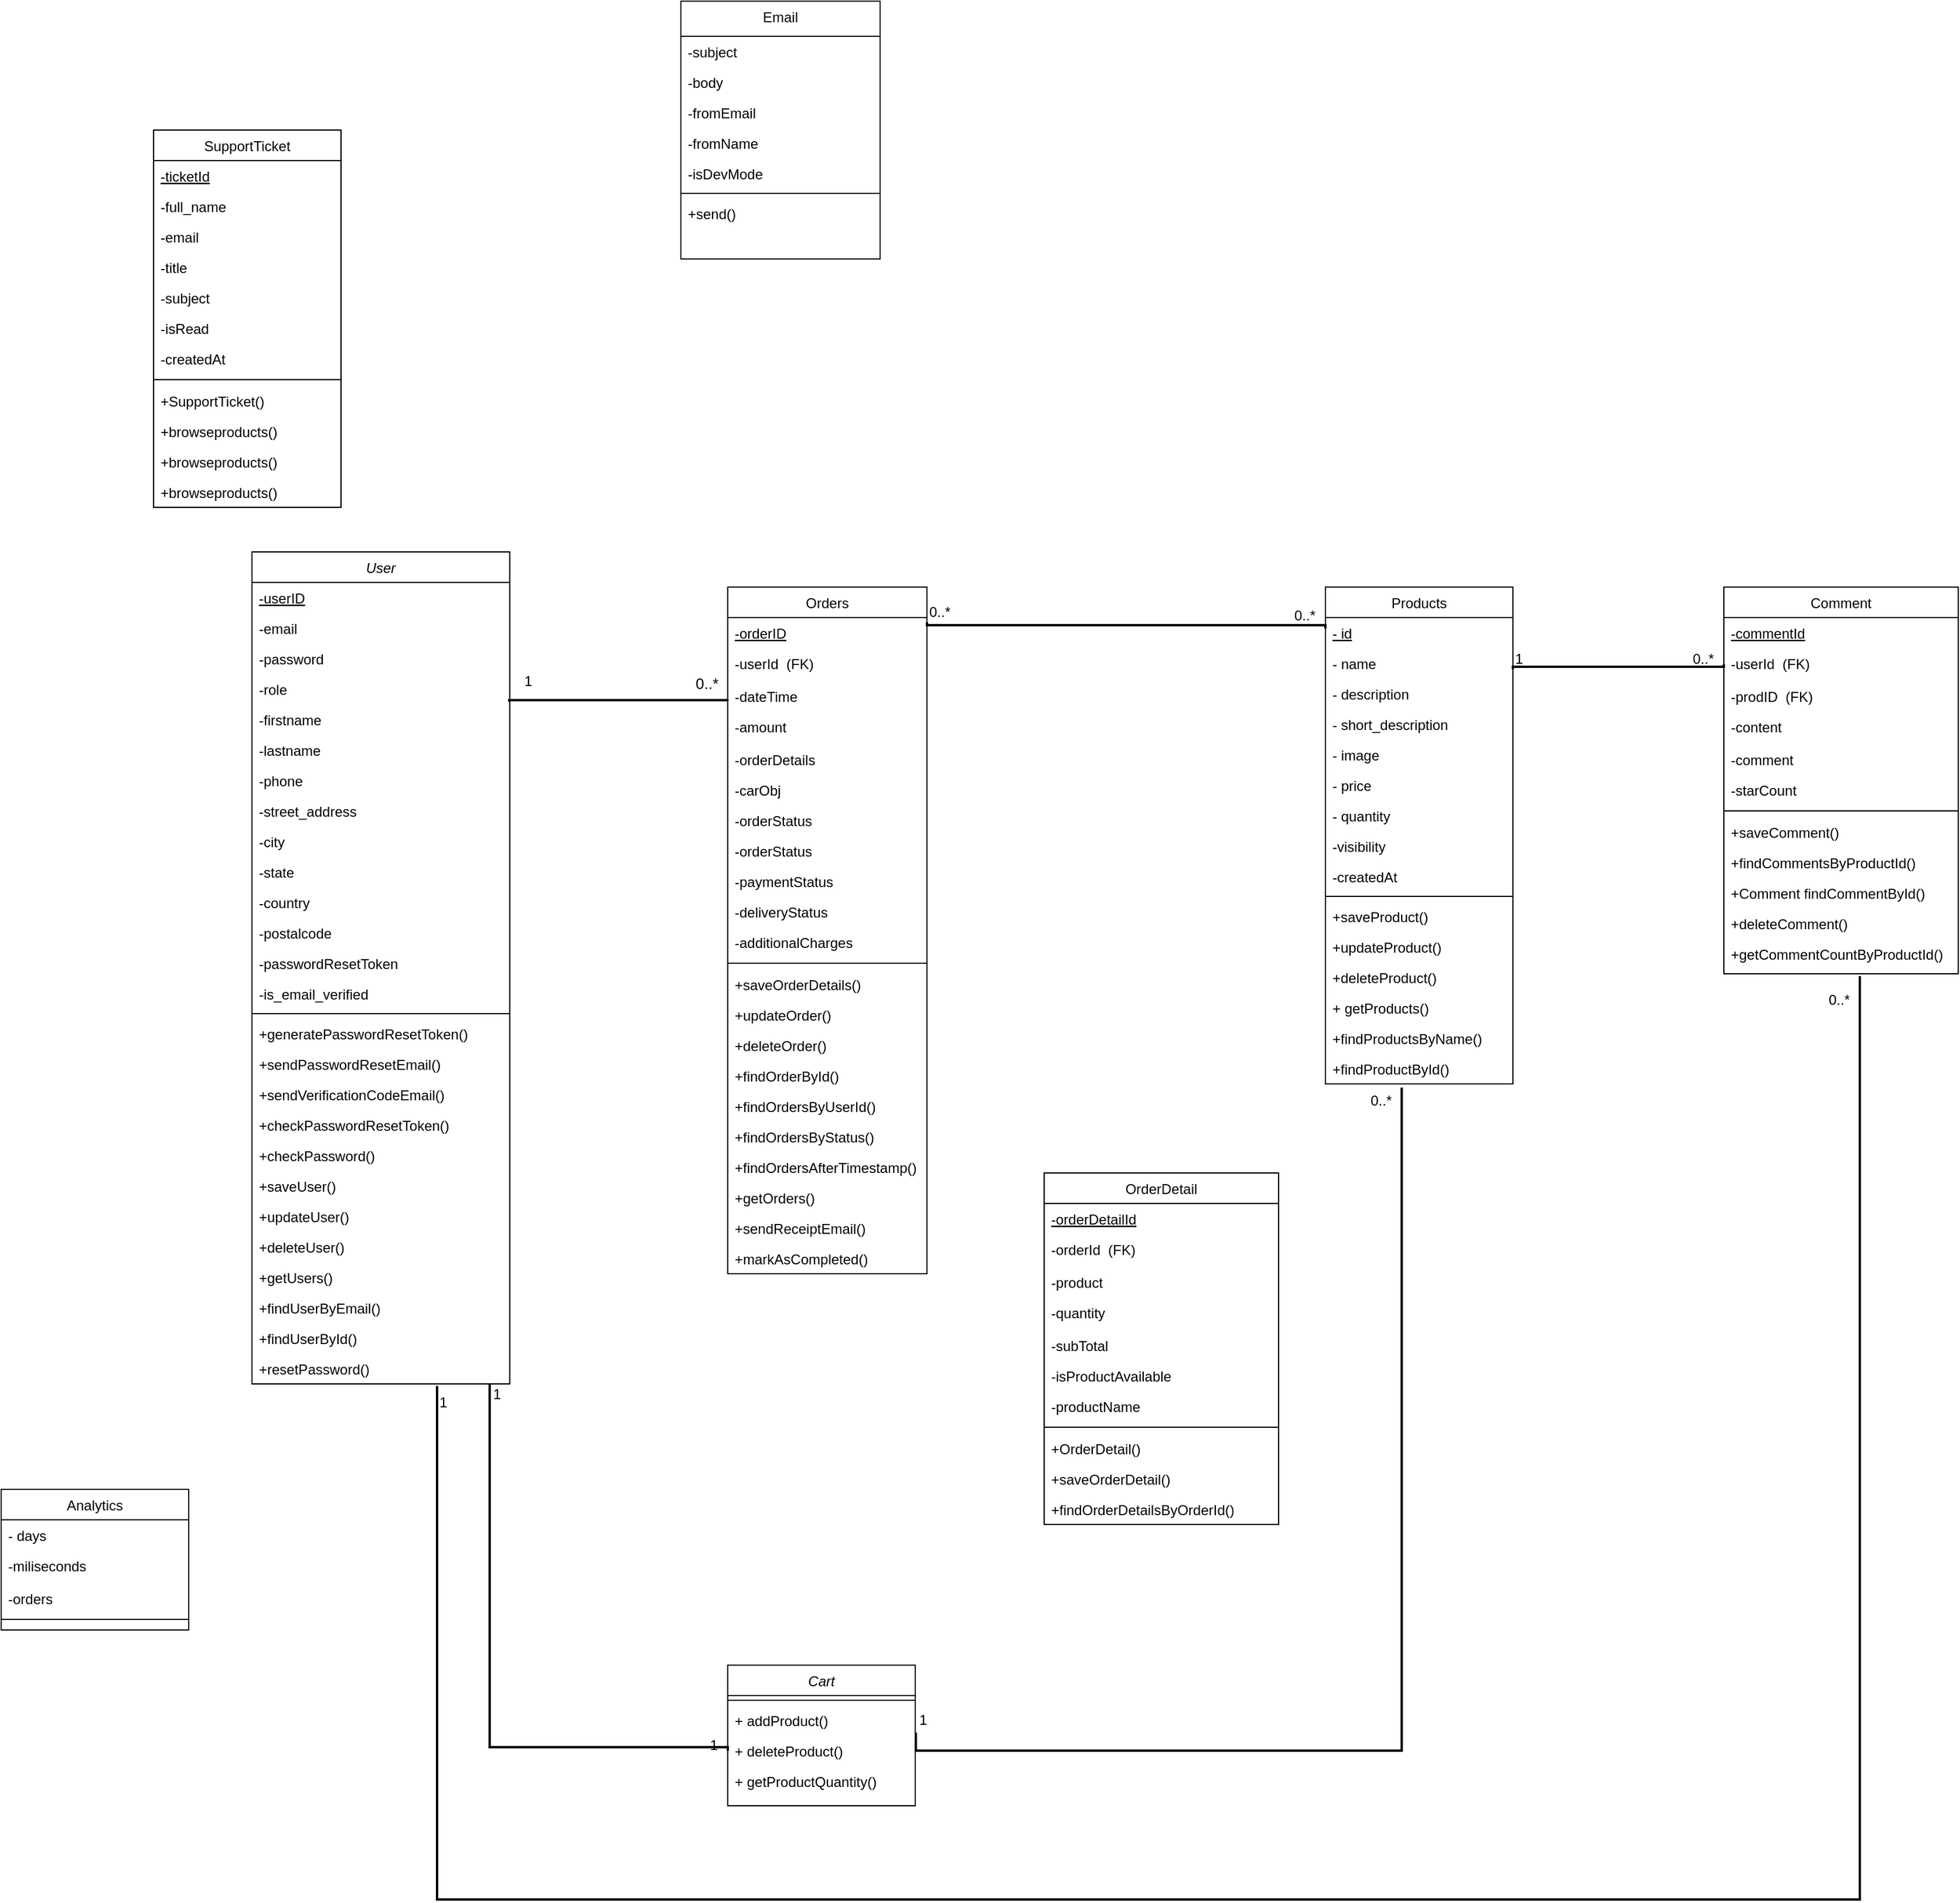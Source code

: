 <mxfile version="22.1.2" type="device">
  <diagram id="C5RBs43oDa-KdzZeNtuy" name="Page-1">
    <mxGraphModel dx="963" dy="1738" grid="1" gridSize="10" guides="1" tooltips="1" connect="1" arrows="1" fold="1" page="1" pageScale="1" pageWidth="827" pageHeight="1169" math="0" shadow="0">
      <root>
        <mxCell id="WIyWlLk6GJQsqaUBKTNV-0" />
        <mxCell id="WIyWlLk6GJQsqaUBKTNV-1" parent="WIyWlLk6GJQsqaUBKTNV-0" />
        <mxCell id="zkfFHV4jXpPFQw0GAbJ--13" value="Email" style="swimlane;fontStyle=0;align=center;verticalAlign=top;childLayout=stackLayout;horizontal=1;startSize=30;horizontalStack=0;resizeParent=1;resizeLast=0;collapsible=1;marginBottom=0;rounded=0;shadow=0;strokeWidth=1;" parent="WIyWlLk6GJQsqaUBKTNV-1" vertex="1">
          <mxGeometry x="670" y="-430" width="170" height="220" as="geometry">
            <mxRectangle x="330" y="360" width="170" height="26" as="alternateBounds" />
          </mxGeometry>
        </mxCell>
        <mxCell id="aXXC_dDuj-1sAmfPROWl-3" value="-subject" style="text;align=left;verticalAlign=top;spacingLeft=4;spacingRight=4;overflow=hidden;rotatable=0;points=[[0,0.5],[1,0.5]];portConstraint=eastwest;" parent="zkfFHV4jXpPFQw0GAbJ--13" vertex="1">
          <mxGeometry y="30" width="170" height="26" as="geometry" />
        </mxCell>
        <mxCell id="aXXC_dDuj-1sAmfPROWl-5" value="-body" style="text;align=left;verticalAlign=top;spacingLeft=4;spacingRight=4;overflow=hidden;rotatable=0;points=[[0,0.5],[1,0.5]];portConstraint=eastwest;" parent="zkfFHV4jXpPFQw0GAbJ--13" vertex="1">
          <mxGeometry y="56" width="170" height="26" as="geometry" />
        </mxCell>
        <mxCell id="aXXC_dDuj-1sAmfPROWl-4" value="-fromEmail" style="text;align=left;verticalAlign=top;spacingLeft=4;spacingRight=4;overflow=hidden;rotatable=0;points=[[0,0.5],[1,0.5]];portConstraint=eastwest;" parent="zkfFHV4jXpPFQw0GAbJ--13" vertex="1">
          <mxGeometry y="82" width="170" height="26" as="geometry" />
        </mxCell>
        <mxCell id="aXXC_dDuj-1sAmfPROWl-7" value="-fromName" style="text;align=left;verticalAlign=top;spacingLeft=4;spacingRight=4;overflow=hidden;rotatable=0;points=[[0,0.5],[1,0.5]];portConstraint=eastwest;" parent="zkfFHV4jXpPFQw0GAbJ--13" vertex="1">
          <mxGeometry y="108" width="170" height="26" as="geometry" />
        </mxCell>
        <mxCell id="aXXC_dDuj-1sAmfPROWl-8" value="-isDevMode" style="text;align=left;verticalAlign=top;spacingLeft=4;spacingRight=4;overflow=hidden;rotatable=0;points=[[0,0.5],[1,0.5]];portConstraint=eastwest;" parent="zkfFHV4jXpPFQw0GAbJ--13" vertex="1">
          <mxGeometry y="134" width="170" height="26" as="geometry" />
        </mxCell>
        <mxCell id="lu3SVSV1UFHKxDDic-iY-1" value="" style="line;html=1;strokeWidth=1;align=left;verticalAlign=middle;spacingTop=-1;spacingLeft=3;spacingRight=3;rotatable=0;labelPosition=right;points=[];portConstraint=eastwest;" parent="zkfFHV4jXpPFQw0GAbJ--13" vertex="1">
          <mxGeometry y="160" width="170" height="8" as="geometry" />
        </mxCell>
        <mxCell id="9Lxkl-VWcfyd7k-hYLLQ-16" value="+send()" style="text;align=left;verticalAlign=top;spacingLeft=4;spacingRight=4;overflow=hidden;rotatable=0;points=[[0,0.5],[1,0.5]];portConstraint=eastwest;" parent="zkfFHV4jXpPFQw0GAbJ--13" vertex="1">
          <mxGeometry y="168" width="170" height="26" as="geometry" />
        </mxCell>
        <mxCell id="zkfFHV4jXpPFQw0GAbJ--17" value="Products" style="swimlane;fontStyle=0;align=center;verticalAlign=top;childLayout=stackLayout;horizontal=1;startSize=26;horizontalStack=0;resizeParent=1;resizeLast=0;collapsible=1;marginBottom=0;rounded=0;shadow=0;strokeWidth=1;" parent="WIyWlLk6GJQsqaUBKTNV-1" vertex="1">
          <mxGeometry x="1220" y="70" width="160" height="424" as="geometry">
            <mxRectangle x="550" y="140" width="160" height="26" as="alternateBounds" />
          </mxGeometry>
        </mxCell>
        <mxCell id="zkfFHV4jXpPFQw0GAbJ--18" value="- id" style="text;align=left;verticalAlign=top;spacingLeft=4;spacingRight=4;overflow=hidden;rotatable=0;points=[[0,0.5],[1,0.5]];portConstraint=eastwest;fontStyle=4" parent="zkfFHV4jXpPFQw0GAbJ--17" vertex="1">
          <mxGeometry y="26" width="160" height="26" as="geometry" />
        </mxCell>
        <mxCell id="zkfFHV4jXpPFQw0GAbJ--19" value="- name" style="text;align=left;verticalAlign=top;spacingLeft=4;spacingRight=4;overflow=hidden;rotatable=0;points=[[0,0.5],[1,0.5]];portConstraint=eastwest;rounded=0;shadow=0;html=0;" parent="zkfFHV4jXpPFQw0GAbJ--17" vertex="1">
          <mxGeometry y="52" width="160" height="26" as="geometry" />
        </mxCell>
        <mxCell id="zkfFHV4jXpPFQw0GAbJ--20" value="- description" style="text;align=left;verticalAlign=top;spacingLeft=4;spacingRight=4;overflow=hidden;rotatable=0;points=[[0,0.5],[1,0.5]];portConstraint=eastwest;rounded=0;shadow=0;html=0;" parent="zkfFHV4jXpPFQw0GAbJ--17" vertex="1">
          <mxGeometry y="78" width="160" height="26" as="geometry" />
        </mxCell>
        <mxCell id="zkfFHV4jXpPFQw0GAbJ--21" value="- short_description" style="text;align=left;verticalAlign=top;spacingLeft=4;spacingRight=4;overflow=hidden;rotatable=0;points=[[0,0.5],[1,0.5]];portConstraint=eastwest;rounded=0;shadow=0;html=0;" parent="zkfFHV4jXpPFQw0GAbJ--17" vertex="1">
          <mxGeometry y="104" width="160" height="26" as="geometry" />
        </mxCell>
        <mxCell id="cMd4Fkfd_KKdUHYaGz65-1" value="- image" style="text;align=left;verticalAlign=top;spacingLeft=4;spacingRight=4;overflow=hidden;rotatable=0;points=[[0,0.5],[1,0.5]];portConstraint=eastwest;rounded=0;shadow=0;html=0;" parent="zkfFHV4jXpPFQw0GAbJ--17" vertex="1">
          <mxGeometry y="130" width="160" height="26" as="geometry" />
        </mxCell>
        <mxCell id="cMd4Fkfd_KKdUHYaGz65-0" value="- price" style="text;align=left;verticalAlign=top;spacingLeft=4;spacingRight=4;overflow=hidden;rotatable=0;points=[[0,0.5],[1,0.5]];portConstraint=eastwest;rounded=0;shadow=0;html=0;" parent="zkfFHV4jXpPFQw0GAbJ--17" vertex="1">
          <mxGeometry y="156" width="160" height="26" as="geometry" />
        </mxCell>
        <mxCell id="cMd4Fkfd_KKdUHYaGz65-2" value="- quantity" style="text;align=left;verticalAlign=top;spacingLeft=4;spacingRight=4;overflow=hidden;rotatable=0;points=[[0,0.5],[1,0.5]];portConstraint=eastwest;rounded=0;shadow=0;html=0;" parent="zkfFHV4jXpPFQw0GAbJ--17" vertex="1">
          <mxGeometry y="182" width="160" height="26" as="geometry" />
        </mxCell>
        <mxCell id="zkfFHV4jXpPFQw0GAbJ--22" value="-visibility" style="text;align=left;verticalAlign=top;spacingLeft=4;spacingRight=4;overflow=hidden;rotatable=0;points=[[0,0.5],[1,0.5]];portConstraint=eastwest;rounded=0;shadow=0;html=0;" parent="zkfFHV4jXpPFQw0GAbJ--17" vertex="1">
          <mxGeometry y="208" width="160" height="26" as="geometry" />
        </mxCell>
        <mxCell id="cMd4Fkfd_KKdUHYaGz65-3" value="-createdAt" style="text;align=left;verticalAlign=top;spacingLeft=4;spacingRight=4;overflow=hidden;rotatable=0;points=[[0,0.5],[1,0.5]];portConstraint=eastwest;rounded=0;shadow=0;html=0;" parent="zkfFHV4jXpPFQw0GAbJ--17" vertex="1">
          <mxGeometry y="234" width="160" height="26" as="geometry" />
        </mxCell>
        <mxCell id="zkfFHV4jXpPFQw0GAbJ--23" value="" style="line;html=1;strokeWidth=1;align=left;verticalAlign=middle;spacingTop=-1;spacingLeft=3;spacingRight=3;rotatable=0;labelPosition=right;points=[];portConstraint=eastwest;" parent="zkfFHV4jXpPFQw0GAbJ--17" vertex="1">
          <mxGeometry y="260" width="160" height="8" as="geometry" />
        </mxCell>
        <mxCell id="zkfFHV4jXpPFQw0GAbJ--24" value="+saveProduct()" style="text;align=left;verticalAlign=top;spacingLeft=4;spacingRight=4;overflow=hidden;rotatable=0;points=[[0,0.5],[1,0.5]];portConstraint=eastwest;" parent="zkfFHV4jXpPFQw0GAbJ--17" vertex="1">
          <mxGeometry y="268" width="160" height="26" as="geometry" />
        </mxCell>
        <mxCell id="C4CzCBZsLkF1BzoVmLUq-37" value="+updateProduct()" style="text;align=left;verticalAlign=top;spacingLeft=4;spacingRight=4;overflow=hidden;rotatable=0;points=[[0,0.5],[1,0.5]];portConstraint=eastwest;" parent="zkfFHV4jXpPFQw0GAbJ--17" vertex="1">
          <mxGeometry y="294" width="160" height="26" as="geometry" />
        </mxCell>
        <mxCell id="zkfFHV4jXpPFQw0GAbJ--25" value="+deleteProduct()" style="text;align=left;verticalAlign=top;spacingLeft=4;spacingRight=4;overflow=hidden;rotatable=0;points=[[0,0.5],[1,0.5]];portConstraint=eastwest;" parent="zkfFHV4jXpPFQw0GAbJ--17" vertex="1">
          <mxGeometry y="320" width="160" height="26" as="geometry" />
        </mxCell>
        <mxCell id="U3LeWLA0iRUQ3Kjke8wE-8" value="+ getProducts()" style="text;align=left;verticalAlign=top;spacingLeft=4;spacingRight=4;overflow=hidden;rotatable=0;points=[[0,0.5],[1,0.5]];portConstraint=eastwest;" parent="zkfFHV4jXpPFQw0GAbJ--17" vertex="1">
          <mxGeometry y="346" width="160" height="26" as="geometry" />
        </mxCell>
        <mxCell id="_I9mO4qrlt513bpgwBAT-0" value="+findProductsByName()" style="text;align=left;verticalAlign=top;spacingLeft=4;spacingRight=4;overflow=hidden;rotatable=0;points=[[0,0.5],[1,0.5]];portConstraint=eastwest;" parent="zkfFHV4jXpPFQw0GAbJ--17" vertex="1">
          <mxGeometry y="372" width="160" height="26" as="geometry" />
        </mxCell>
        <mxCell id="_I9mO4qrlt513bpgwBAT-1" value="+findProductById()" style="text;align=left;verticalAlign=top;spacingLeft=4;spacingRight=4;overflow=hidden;rotatable=0;points=[[0,0.5],[1,0.5]];portConstraint=eastwest;" parent="zkfFHV4jXpPFQw0GAbJ--17" vertex="1">
          <mxGeometry y="398" width="160" height="26" as="geometry" />
        </mxCell>
        <mxCell id="zkfFHV4jXpPFQw0GAbJ--6" value="Orders" style="swimlane;fontStyle=0;align=center;verticalAlign=top;childLayout=stackLayout;horizontal=1;startSize=26;horizontalStack=0;resizeParent=1;resizeLast=0;collapsible=1;marginBottom=0;rounded=0;shadow=0;strokeWidth=1;" parent="WIyWlLk6GJQsqaUBKTNV-1" vertex="1">
          <mxGeometry x="710" y="70" width="170" height="586" as="geometry">
            <mxRectangle x="130" y="380" width="160" height="26" as="alternateBounds" />
          </mxGeometry>
        </mxCell>
        <mxCell id="zkfFHV4jXpPFQw0GAbJ--7" value="-orderID" style="text;align=left;verticalAlign=top;spacingLeft=4;spacingRight=4;overflow=hidden;rotatable=0;points=[[0,0.5],[1,0.5]];portConstraint=eastwest;fontStyle=4" parent="zkfFHV4jXpPFQw0GAbJ--6" vertex="1">
          <mxGeometry y="26" width="170" height="26" as="geometry" />
        </mxCell>
        <mxCell id="C4CzCBZsLkF1BzoVmLUq-9" value="-userId  (FK)" style="text;align=left;verticalAlign=top;spacingLeft=4;spacingRight=4;overflow=hidden;rotatable=0;points=[[0,0.5],[1,0.5]];portConstraint=eastwest;rounded=0;shadow=0;html=0;" parent="zkfFHV4jXpPFQw0GAbJ--6" vertex="1">
          <mxGeometry y="52" width="170" height="28" as="geometry" />
        </mxCell>
        <mxCell id="C4CzCBZsLkF1BzoVmLUq-13" value="-dateTime " style="text;align=left;verticalAlign=top;spacingLeft=4;spacingRight=4;overflow=hidden;rotatable=0;points=[[0,0.5],[1,0.5]];portConstraint=eastwest;" parent="zkfFHV4jXpPFQw0GAbJ--6" vertex="1">
          <mxGeometry y="80" width="170" height="26" as="geometry" />
        </mxCell>
        <mxCell id="zkfFHV4jXpPFQw0GAbJ--8" value="-amount" style="text;align=left;verticalAlign=top;spacingLeft=4;spacingRight=4;overflow=hidden;rotatable=0;points=[[0,0.5],[1,0.5]];portConstraint=eastwest;rounded=0;shadow=0;html=0;" parent="zkfFHV4jXpPFQw0GAbJ--6" vertex="1">
          <mxGeometry y="106" width="170" height="28" as="geometry" />
        </mxCell>
        <mxCell id="C4CzCBZsLkF1BzoVmLUq-2" value="-orderDetails" style="text;align=left;verticalAlign=top;spacingLeft=4;spacingRight=4;overflow=hidden;rotatable=0;points=[[0,0.5],[1,0.5]];portConstraint=eastwest;rounded=0;shadow=0;html=0;" parent="zkfFHV4jXpPFQw0GAbJ--6" vertex="1">
          <mxGeometry y="134" width="170" height="26" as="geometry" />
        </mxCell>
        <mxCell id="LFpLuKlEPM0hmXVWO0e1-0" value="-carObj" style="text;align=left;verticalAlign=top;spacingLeft=4;spacingRight=4;overflow=hidden;rotatable=0;points=[[0,0.5],[1,0.5]];portConstraint=eastwest;rounded=0;shadow=0;html=0;" parent="zkfFHV4jXpPFQw0GAbJ--6" vertex="1">
          <mxGeometry y="160" width="170" height="26" as="geometry" />
        </mxCell>
        <mxCell id="LFpLuKlEPM0hmXVWO0e1-1" value="-orderStatus" style="text;align=left;verticalAlign=top;spacingLeft=4;spacingRight=4;overflow=hidden;rotatable=0;points=[[0,0.5],[1,0.5]];portConstraint=eastwest;rounded=0;shadow=0;html=0;" parent="zkfFHV4jXpPFQw0GAbJ--6" vertex="1">
          <mxGeometry y="186" width="170" height="26" as="geometry" />
        </mxCell>
        <mxCell id="LFpLuKlEPM0hmXVWO0e1-2" value="-orderStatus" style="text;align=left;verticalAlign=top;spacingLeft=4;spacingRight=4;overflow=hidden;rotatable=0;points=[[0,0.5],[1,0.5]];portConstraint=eastwest;rounded=0;shadow=0;html=0;" parent="zkfFHV4jXpPFQw0GAbJ--6" vertex="1">
          <mxGeometry y="212" width="170" height="26" as="geometry" />
        </mxCell>
        <mxCell id="LFpLuKlEPM0hmXVWO0e1-3" value="-paymentStatus" style="text;align=left;verticalAlign=top;spacingLeft=4;spacingRight=4;overflow=hidden;rotatable=0;points=[[0,0.5],[1,0.5]];portConstraint=eastwest;rounded=0;shadow=0;html=0;" parent="zkfFHV4jXpPFQw0GAbJ--6" vertex="1">
          <mxGeometry y="238" width="170" height="26" as="geometry" />
        </mxCell>
        <mxCell id="LFpLuKlEPM0hmXVWO0e1-4" value="-deliveryStatus" style="text;align=left;verticalAlign=top;spacingLeft=4;spacingRight=4;overflow=hidden;rotatable=0;points=[[0,0.5],[1,0.5]];portConstraint=eastwest;rounded=0;shadow=0;html=0;" parent="zkfFHV4jXpPFQw0GAbJ--6" vertex="1">
          <mxGeometry y="264" width="170" height="26" as="geometry" />
        </mxCell>
        <mxCell id="LFpLuKlEPM0hmXVWO0e1-5" value="-additionalCharges" style="text;align=left;verticalAlign=top;spacingLeft=4;spacingRight=4;overflow=hidden;rotatable=0;points=[[0,0.5],[1,0.5]];portConstraint=eastwest;rounded=0;shadow=0;html=0;" parent="zkfFHV4jXpPFQw0GAbJ--6" vertex="1">
          <mxGeometry y="290" width="170" height="26" as="geometry" />
        </mxCell>
        <mxCell id="zkfFHV4jXpPFQw0GAbJ--9" value="" style="line;html=1;strokeWidth=1;align=left;verticalAlign=middle;spacingTop=-1;spacingLeft=3;spacingRight=3;rotatable=0;labelPosition=right;points=[];portConstraint=eastwest;" parent="zkfFHV4jXpPFQw0GAbJ--6" vertex="1">
          <mxGeometry y="316" width="170" height="10" as="geometry" />
        </mxCell>
        <mxCell id="C4CzCBZsLkF1BzoVmLUq-14" value="+saveOrderDetails()" style="text;align=left;verticalAlign=top;spacingLeft=4;spacingRight=4;overflow=hidden;rotatable=0;points=[[0,0.5],[1,0.5]];portConstraint=eastwest;" parent="zkfFHV4jXpPFQw0GAbJ--6" vertex="1">
          <mxGeometry y="326" width="170" height="26" as="geometry" />
        </mxCell>
        <mxCell id="LFpLuKlEPM0hmXVWO0e1-6" value="+updateOrder()" style="text;align=left;verticalAlign=top;spacingLeft=4;spacingRight=4;overflow=hidden;rotatable=0;points=[[0,0.5],[1,0.5]];portConstraint=eastwest;" parent="zkfFHV4jXpPFQw0GAbJ--6" vertex="1">
          <mxGeometry y="352" width="170" height="26" as="geometry" />
        </mxCell>
        <mxCell id="C4CzCBZsLkF1BzoVmLUq-15" value="+deleteOrder()" style="text;align=left;verticalAlign=top;spacingLeft=4;spacingRight=4;overflow=hidden;rotatable=0;points=[[0,0.5],[1,0.5]];portConstraint=eastwest;" parent="zkfFHV4jXpPFQw0GAbJ--6" vertex="1">
          <mxGeometry y="378" width="170" height="26" as="geometry" />
        </mxCell>
        <mxCell id="LFpLuKlEPM0hmXVWO0e1-7" value="+findOrderById()" style="text;align=left;verticalAlign=top;spacingLeft=4;spacingRight=4;overflow=hidden;rotatable=0;points=[[0,0.5],[1,0.5]];portConstraint=eastwest;" parent="zkfFHV4jXpPFQw0GAbJ--6" vertex="1">
          <mxGeometry y="404" width="170" height="26" as="geometry" />
        </mxCell>
        <mxCell id="LFpLuKlEPM0hmXVWO0e1-8" value="+findOrdersByUserId()" style="text;align=left;verticalAlign=top;spacingLeft=4;spacingRight=4;overflow=hidden;rotatable=0;points=[[0,0.5],[1,0.5]];portConstraint=eastwest;" parent="zkfFHV4jXpPFQw0GAbJ--6" vertex="1">
          <mxGeometry y="430" width="170" height="26" as="geometry" />
        </mxCell>
        <mxCell id="LFpLuKlEPM0hmXVWO0e1-9" value="+findOrdersByStatus()" style="text;align=left;verticalAlign=top;spacingLeft=4;spacingRight=4;overflow=hidden;rotatable=0;points=[[0,0.5],[1,0.5]];portConstraint=eastwest;" parent="zkfFHV4jXpPFQw0GAbJ--6" vertex="1">
          <mxGeometry y="456" width="170" height="26" as="geometry" />
        </mxCell>
        <mxCell id="LFpLuKlEPM0hmXVWO0e1-10" value="+findOrdersAfterTimestamp()" style="text;align=left;verticalAlign=top;spacingLeft=4;spacingRight=4;overflow=hidden;rotatable=0;points=[[0,0.5],[1,0.5]];portConstraint=eastwest;" parent="zkfFHV4jXpPFQw0GAbJ--6" vertex="1">
          <mxGeometry y="482" width="170" height="26" as="geometry" />
        </mxCell>
        <mxCell id="LFpLuKlEPM0hmXVWO0e1-11" value="+getOrders()" style="text;align=left;verticalAlign=top;spacingLeft=4;spacingRight=4;overflow=hidden;rotatable=0;points=[[0,0.5],[1,0.5]];portConstraint=eastwest;" parent="zkfFHV4jXpPFQw0GAbJ--6" vertex="1">
          <mxGeometry y="508" width="170" height="26" as="geometry" />
        </mxCell>
        <mxCell id="LFpLuKlEPM0hmXVWO0e1-12" value="+sendReceiptEmail()" style="text;align=left;verticalAlign=top;spacingLeft=4;spacingRight=4;overflow=hidden;rotatable=0;points=[[0,0.5],[1,0.5]];portConstraint=eastwest;" parent="zkfFHV4jXpPFQw0GAbJ--6" vertex="1">
          <mxGeometry y="534" width="170" height="26" as="geometry" />
        </mxCell>
        <mxCell id="LFpLuKlEPM0hmXVWO0e1-13" value="+markAsCompleted()" style="text;align=left;verticalAlign=top;spacingLeft=4;spacingRight=4;overflow=hidden;rotatable=0;points=[[0,0.5],[1,0.5]];portConstraint=eastwest;" parent="zkfFHV4jXpPFQw0GAbJ--6" vertex="1">
          <mxGeometry y="560" width="170" height="26" as="geometry" />
        </mxCell>
        <mxCell id="zkfFHV4jXpPFQw0GAbJ--0" value="User" style="swimlane;fontStyle=2;align=center;verticalAlign=top;childLayout=stackLayout;horizontal=1;startSize=26;horizontalStack=0;resizeParent=1;resizeLast=0;collapsible=1;marginBottom=0;rounded=0;shadow=0;strokeWidth=1;" parent="WIyWlLk6GJQsqaUBKTNV-1" vertex="1">
          <mxGeometry x="304" y="40" width="220" height="710" as="geometry">
            <mxRectangle x="230" y="140" width="160" height="26" as="alternateBounds" />
          </mxGeometry>
        </mxCell>
        <mxCell id="zkfFHV4jXpPFQw0GAbJ--2" value="-userID" style="text;align=left;verticalAlign=top;spacingLeft=4;spacingRight=4;overflow=hidden;rotatable=0;points=[[0,0.5],[1,0.5]];portConstraint=eastwest;rounded=0;shadow=0;html=0;fontStyle=4" parent="zkfFHV4jXpPFQw0GAbJ--0" vertex="1">
          <mxGeometry y="26" width="220" height="26" as="geometry" />
        </mxCell>
        <mxCell id="zkfFHV4jXpPFQw0GAbJ--1" value="-email" style="text;align=left;verticalAlign=top;spacingLeft=4;spacingRight=4;overflow=hidden;rotatable=0;points=[[0,0.5],[1,0.5]];portConstraint=eastwest;" parent="zkfFHV4jXpPFQw0GAbJ--0" vertex="1">
          <mxGeometry y="52" width="220" height="26" as="geometry" />
        </mxCell>
        <mxCell id="zkfFHV4jXpPFQw0GAbJ--3" value="-password" style="text;align=left;verticalAlign=top;spacingLeft=4;spacingRight=4;overflow=hidden;rotatable=0;points=[[0,0.5],[1,0.5]];portConstraint=eastwest;rounded=0;shadow=0;html=0;" parent="zkfFHV4jXpPFQw0GAbJ--0" vertex="1">
          <mxGeometry y="78" width="220" height="26" as="geometry" />
        </mxCell>
        <mxCell id="9Lxkl-VWcfyd7k-hYLLQ-0" value="-role" style="text;align=left;verticalAlign=top;spacingLeft=4;spacingRight=4;overflow=hidden;rotatable=0;points=[[0,0.5],[1,0.5]];portConstraint=eastwest;rounded=0;shadow=0;html=0;" parent="zkfFHV4jXpPFQw0GAbJ--0" vertex="1">
          <mxGeometry y="104" width="220" height="26" as="geometry" />
        </mxCell>
        <mxCell id="9Lxkl-VWcfyd7k-hYLLQ-2" value="-firstname" style="text;align=left;verticalAlign=top;spacingLeft=4;spacingRight=4;overflow=hidden;rotatable=0;points=[[0,0.5],[1,0.5]];portConstraint=eastwest;rounded=0;shadow=0;html=0;" parent="zkfFHV4jXpPFQw0GAbJ--0" vertex="1">
          <mxGeometry y="130" width="220" height="26" as="geometry" />
        </mxCell>
        <mxCell id="vKBr1x7ecKSkoRlNdo0z-0" value="-lastname" style="text;align=left;verticalAlign=top;spacingLeft=4;spacingRight=4;overflow=hidden;rotatable=0;points=[[0,0.5],[1,0.5]];portConstraint=eastwest;rounded=0;shadow=0;html=0;" parent="zkfFHV4jXpPFQw0GAbJ--0" vertex="1">
          <mxGeometry y="156" width="220" height="26" as="geometry" />
        </mxCell>
        <mxCell id="EGMATW-2ExA-E6qqUI6X-0" value="-phone" style="text;align=left;verticalAlign=top;spacingLeft=4;spacingRight=4;overflow=hidden;rotatable=0;points=[[0,0.5],[1,0.5]];portConstraint=eastwest;rounded=0;shadow=0;html=0;" parent="zkfFHV4jXpPFQw0GAbJ--0" vertex="1">
          <mxGeometry y="182" width="220" height="26" as="geometry" />
        </mxCell>
        <mxCell id="EGMATW-2ExA-E6qqUI6X-1" value="-street_address" style="text;align=left;verticalAlign=top;spacingLeft=4;spacingRight=4;overflow=hidden;rotatable=0;points=[[0,0.5],[1,0.5]];portConstraint=eastwest;rounded=0;shadow=0;html=0;" parent="zkfFHV4jXpPFQw0GAbJ--0" vertex="1">
          <mxGeometry y="208" width="220" height="26" as="geometry" />
        </mxCell>
        <mxCell id="EGMATW-2ExA-E6qqUI6X-6" value="-city" style="text;align=left;verticalAlign=top;spacingLeft=4;spacingRight=4;overflow=hidden;rotatable=0;points=[[0,0.5],[1,0.5]];portConstraint=eastwest;rounded=0;shadow=0;html=0;" parent="zkfFHV4jXpPFQw0GAbJ--0" vertex="1">
          <mxGeometry y="234" width="220" height="26" as="geometry" />
        </mxCell>
        <mxCell id="EGMATW-2ExA-E6qqUI6X-3" value="-state" style="text;align=left;verticalAlign=top;spacingLeft=4;spacingRight=4;overflow=hidden;rotatable=0;points=[[0,0.5],[1,0.5]];portConstraint=eastwest;rounded=0;shadow=0;html=0;" parent="zkfFHV4jXpPFQw0GAbJ--0" vertex="1">
          <mxGeometry y="260" width="220" height="26" as="geometry" />
        </mxCell>
        <mxCell id="EGMATW-2ExA-E6qqUI6X-2" value="-country" style="text;align=left;verticalAlign=top;spacingLeft=4;spacingRight=4;overflow=hidden;rotatable=0;points=[[0,0.5],[1,0.5]];portConstraint=eastwest;rounded=0;shadow=0;html=0;" parent="zkfFHV4jXpPFQw0GAbJ--0" vertex="1">
          <mxGeometry y="286" width="220" height="26" as="geometry" />
        </mxCell>
        <mxCell id="EGMATW-2ExA-E6qqUI6X-5" value="-postalcode" style="text;align=left;verticalAlign=top;spacingLeft=4;spacingRight=4;overflow=hidden;rotatable=0;points=[[0,0.5],[1,0.5]];portConstraint=eastwest;rounded=0;shadow=0;html=0;" parent="zkfFHV4jXpPFQw0GAbJ--0" vertex="1">
          <mxGeometry y="312" width="220" height="26" as="geometry" />
        </mxCell>
        <mxCell id="EGMATW-2ExA-E6qqUI6X-4" value="-passwordResetToken" style="text;align=left;verticalAlign=top;spacingLeft=4;spacingRight=4;overflow=hidden;rotatable=0;points=[[0,0.5],[1,0.5]];portConstraint=eastwest;rounded=0;shadow=0;html=0;" parent="zkfFHV4jXpPFQw0GAbJ--0" vertex="1">
          <mxGeometry y="338" width="220" height="26" as="geometry" />
        </mxCell>
        <mxCell id="EGMATW-2ExA-E6qqUI6X-7" value="-is_email_verified" style="text;align=left;verticalAlign=top;spacingLeft=4;spacingRight=4;overflow=hidden;rotatable=0;points=[[0,0.5],[1,0.5]];portConstraint=eastwest;rounded=0;shadow=0;html=0;" parent="zkfFHV4jXpPFQw0GAbJ--0" vertex="1">
          <mxGeometry y="364" width="220" height="26" as="geometry" />
        </mxCell>
        <mxCell id="zkfFHV4jXpPFQw0GAbJ--4" value="" style="line;html=1;strokeWidth=1;align=left;verticalAlign=middle;spacingTop=-1;spacingLeft=3;spacingRight=3;rotatable=0;labelPosition=right;points=[];portConstraint=eastwest;" parent="zkfFHV4jXpPFQw0GAbJ--0" vertex="1">
          <mxGeometry y="390" width="220" height="8" as="geometry" />
        </mxCell>
        <mxCell id="9Lxkl-VWcfyd7k-hYLLQ-4" value="+generatePasswordResetToken()" style="text;align=left;verticalAlign=top;spacingLeft=4;spacingRight=4;overflow=hidden;rotatable=0;points=[[0,0.5],[1,0.5]];portConstraint=eastwest;rounded=0;shadow=0;html=0;" parent="zkfFHV4jXpPFQw0GAbJ--0" vertex="1">
          <mxGeometry y="398" width="220" height="26" as="geometry" />
        </mxCell>
        <mxCell id="9Lxkl-VWcfyd7k-hYLLQ-1" value="+sendPasswordResetEmail()" style="text;align=left;verticalAlign=top;spacingLeft=4;spacingRight=4;overflow=hidden;rotatable=0;points=[[0,0.5],[1,0.5]];portConstraint=eastwest;rounded=0;shadow=0;html=0;" parent="zkfFHV4jXpPFQw0GAbJ--0" vertex="1">
          <mxGeometry y="424" width="220" height="26" as="geometry" />
        </mxCell>
        <mxCell id="9Lxkl-VWcfyd7k-hYLLQ-5" value="+sendVerificationCodeEmail()" style="text;align=left;verticalAlign=top;spacingLeft=4;spacingRight=4;overflow=hidden;rotatable=0;points=[[0,0.5],[1,0.5]];portConstraint=eastwest;rounded=0;shadow=0;html=0;" parent="zkfFHV4jXpPFQw0GAbJ--0" vertex="1">
          <mxGeometry y="450" width="220" height="26" as="geometry" />
        </mxCell>
        <mxCell id="9Lxkl-VWcfyd7k-hYLLQ-6" value="+checkPasswordResetToken()" style="text;align=left;verticalAlign=top;spacingLeft=4;spacingRight=4;overflow=hidden;rotatable=0;points=[[0,0.5],[1,0.5]];portConstraint=eastwest;rounded=0;shadow=0;html=0;" parent="zkfFHV4jXpPFQw0GAbJ--0" vertex="1">
          <mxGeometry y="476" width="220" height="26" as="geometry" />
        </mxCell>
        <mxCell id="9Lxkl-VWcfyd7k-hYLLQ-7" value="+checkPassword()" style="text;align=left;verticalAlign=top;spacingLeft=4;spacingRight=4;overflow=hidden;rotatable=0;points=[[0,0.5],[1,0.5]];portConstraint=eastwest;rounded=0;shadow=0;html=0;" parent="zkfFHV4jXpPFQw0GAbJ--0" vertex="1">
          <mxGeometry y="502" width="220" height="26" as="geometry" />
        </mxCell>
        <mxCell id="XEsKbkmWD8FNCJjtJt8H-0" value="+saveUser()" style="text;align=left;verticalAlign=top;spacingLeft=4;spacingRight=4;overflow=hidden;rotatable=0;points=[[0,0.5],[1,0.5]];portConstraint=eastwest;rounded=0;shadow=0;html=0;" parent="zkfFHV4jXpPFQw0GAbJ--0" vertex="1">
          <mxGeometry y="528" width="220" height="26" as="geometry" />
        </mxCell>
        <mxCell id="XEsKbkmWD8FNCJjtJt8H-3" value="+updateUser()" style="text;align=left;verticalAlign=top;spacingLeft=4;spacingRight=4;overflow=hidden;rotatable=0;points=[[0,0.5],[1,0.5]];portConstraint=eastwest;rounded=0;shadow=0;html=0;" parent="zkfFHV4jXpPFQw0GAbJ--0" vertex="1">
          <mxGeometry y="554" width="220" height="26" as="geometry" />
        </mxCell>
        <mxCell id="XEsKbkmWD8FNCJjtJt8H-4" value="+deleteUser()" style="text;align=left;verticalAlign=top;spacingLeft=4;spacingRight=4;overflow=hidden;rotatable=0;points=[[0,0.5],[1,0.5]];portConstraint=eastwest;rounded=0;shadow=0;html=0;" parent="zkfFHV4jXpPFQw0GAbJ--0" vertex="1">
          <mxGeometry y="580" width="220" height="26" as="geometry" />
        </mxCell>
        <mxCell id="XEsKbkmWD8FNCJjtJt8H-5" value="+getUsers()" style="text;align=left;verticalAlign=top;spacingLeft=4;spacingRight=4;overflow=hidden;rotatable=0;points=[[0,0.5],[1,0.5]];portConstraint=eastwest;rounded=0;shadow=0;html=0;" parent="zkfFHV4jXpPFQw0GAbJ--0" vertex="1">
          <mxGeometry y="606" width="220" height="26" as="geometry" />
        </mxCell>
        <mxCell id="XEsKbkmWD8FNCJjtJt8H-6" value="+findUserByEmail()" style="text;align=left;verticalAlign=top;spacingLeft=4;spacingRight=4;overflow=hidden;rotatable=0;points=[[0,0.5],[1,0.5]];portConstraint=eastwest;rounded=0;shadow=0;html=0;" parent="zkfFHV4jXpPFQw0GAbJ--0" vertex="1">
          <mxGeometry y="632" width="220" height="26" as="geometry" />
        </mxCell>
        <mxCell id="XEsKbkmWD8FNCJjtJt8H-7" value="+findUserById()" style="text;align=left;verticalAlign=top;spacingLeft=4;spacingRight=4;overflow=hidden;rotatable=0;points=[[0,0.5],[1,0.5]];portConstraint=eastwest;rounded=0;shadow=0;html=0;" parent="zkfFHV4jXpPFQw0GAbJ--0" vertex="1">
          <mxGeometry y="658" width="220" height="26" as="geometry" />
        </mxCell>
        <mxCell id="XEsKbkmWD8FNCJjtJt8H-8" value="+resetPassword()" style="text;align=left;verticalAlign=top;spacingLeft=4;spacingRight=4;overflow=hidden;rotatable=0;points=[[0,0.5],[1,0.5]];portConstraint=eastwest;rounded=0;shadow=0;html=0;" parent="zkfFHV4jXpPFQw0GAbJ--0" vertex="1">
          <mxGeometry y="684" width="220" height="26" as="geometry" />
        </mxCell>
        <mxCell id="C4CzCBZsLkF1BzoVmLUq-3" value="Cart" style="swimlane;fontStyle=2;align=center;verticalAlign=top;childLayout=stackLayout;horizontal=1;startSize=26;horizontalStack=0;resizeParent=1;resizeLast=0;collapsible=1;marginBottom=0;rounded=0;shadow=0;strokeWidth=1;" parent="WIyWlLk6GJQsqaUBKTNV-1" vertex="1">
          <mxGeometry x="710" y="990" width="160" height="120" as="geometry">
            <mxRectangle x="590" y="570" width="160" height="26" as="alternateBounds" />
          </mxGeometry>
        </mxCell>
        <mxCell id="C4CzCBZsLkF1BzoVmLUq-10" value="" style="line;html=1;strokeWidth=1;align=left;verticalAlign=middle;spacingTop=-1;spacingLeft=3;spacingRight=3;rotatable=0;labelPosition=right;points=[];portConstraint=eastwest;" parent="C4CzCBZsLkF1BzoVmLUq-3" vertex="1">
          <mxGeometry y="26" width="160" height="8" as="geometry" />
        </mxCell>
        <mxCell id="U3LeWLA0iRUQ3Kjke8wE-12" value="+ addProduct()" style="text;align=left;verticalAlign=top;spacingLeft=4;spacingRight=4;overflow=hidden;rotatable=0;points=[[0,0.5],[1,0.5]];portConstraint=eastwest;" parent="C4CzCBZsLkF1BzoVmLUq-3" vertex="1">
          <mxGeometry y="34" width="160" height="26" as="geometry" />
        </mxCell>
        <mxCell id="U3LeWLA0iRUQ3Kjke8wE-13" value="+ deleteProduct()" style="text;align=left;verticalAlign=top;spacingLeft=4;spacingRight=4;overflow=hidden;rotatable=0;points=[[0,0.5],[1,0.5]];portConstraint=eastwest;" parent="C4CzCBZsLkF1BzoVmLUq-3" vertex="1">
          <mxGeometry y="60" width="160" height="26" as="geometry" />
        </mxCell>
        <mxCell id="U3LeWLA0iRUQ3Kjke8wE-14" value="+ getProductQuantity()" style="text;align=left;verticalAlign=top;spacingLeft=4;spacingRight=4;overflow=hidden;rotatable=0;points=[[0,0.5],[1,0.5]];portConstraint=eastwest;" parent="C4CzCBZsLkF1BzoVmLUq-3" vertex="1">
          <mxGeometry y="86" width="160" height="26" as="geometry" />
        </mxCell>
        <mxCell id="C4CzCBZsLkF1BzoVmLUq-16" value="Comment" style="swimlane;fontStyle=0;align=center;verticalAlign=top;childLayout=stackLayout;horizontal=1;startSize=26;horizontalStack=0;resizeParent=1;resizeLast=0;collapsible=1;marginBottom=0;rounded=0;shadow=0;strokeWidth=1;" parent="WIyWlLk6GJQsqaUBKTNV-1" vertex="1">
          <mxGeometry x="1560" y="70" width="200" height="330" as="geometry">
            <mxRectangle x="130" y="380" width="160" height="26" as="alternateBounds" />
          </mxGeometry>
        </mxCell>
        <mxCell id="C4CzCBZsLkF1BzoVmLUq-17" value="-commentId" style="text;align=left;verticalAlign=top;spacingLeft=4;spacingRight=4;overflow=hidden;rotatable=0;points=[[0,0.5],[1,0.5]];portConstraint=eastwest;strokeColor=none;fontStyle=4" parent="C4CzCBZsLkF1BzoVmLUq-16" vertex="1">
          <mxGeometry y="26" width="200" height="26" as="geometry" />
        </mxCell>
        <mxCell id="C4CzCBZsLkF1BzoVmLUq-18" value="-userId  (FK)" style="text;align=left;verticalAlign=top;spacingLeft=4;spacingRight=4;overflow=hidden;rotatable=0;points=[[0,0.5],[1,0.5]];portConstraint=eastwest;rounded=0;shadow=0;html=0;" parent="C4CzCBZsLkF1BzoVmLUq-16" vertex="1">
          <mxGeometry y="52" width="200" height="28" as="geometry" />
        </mxCell>
        <mxCell id="C4CzCBZsLkF1BzoVmLUq-19" value="-prodID  (FK)" style="text;align=left;verticalAlign=top;spacingLeft=4;spacingRight=4;overflow=hidden;rotatable=0;points=[[0,0.5],[1,0.5]];portConstraint=eastwest;" parent="C4CzCBZsLkF1BzoVmLUq-16" vertex="1">
          <mxGeometry y="80" width="200" height="26" as="geometry" />
        </mxCell>
        <mxCell id="C4CzCBZsLkF1BzoVmLUq-20" value="-content" style="text;align=left;verticalAlign=top;spacingLeft=4;spacingRight=4;overflow=hidden;rotatable=0;points=[[0,0.5],[1,0.5]];portConstraint=eastwest;rounded=0;shadow=0;html=0;" parent="C4CzCBZsLkF1BzoVmLUq-16" vertex="1">
          <mxGeometry y="106" width="200" height="28" as="geometry" />
        </mxCell>
        <mxCell id="C4CzCBZsLkF1BzoVmLUq-21" value="-comment" style="text;align=left;verticalAlign=top;spacingLeft=4;spacingRight=4;overflow=hidden;rotatable=0;points=[[0,0.5],[1,0.5]];portConstraint=eastwest;rounded=0;shadow=0;html=0;" parent="C4CzCBZsLkF1BzoVmLUq-16" vertex="1">
          <mxGeometry y="134" width="200" height="26" as="geometry" />
        </mxCell>
        <mxCell id="C4CzCBZsLkF1BzoVmLUq-25" value="-starCount&#xa;" style="text;align=left;verticalAlign=top;spacingLeft=4;spacingRight=4;overflow=hidden;rotatable=0;points=[[0,0.5],[1,0.5]];portConstraint=eastwest;rounded=0;shadow=0;html=0;" parent="C4CzCBZsLkF1BzoVmLUq-16" vertex="1">
          <mxGeometry y="160" width="200" height="26" as="geometry" />
        </mxCell>
        <mxCell id="C4CzCBZsLkF1BzoVmLUq-22" value="" style="line;html=1;strokeWidth=1;align=left;verticalAlign=middle;spacingTop=-1;spacingLeft=3;spacingRight=3;rotatable=0;labelPosition=right;points=[];portConstraint=eastwest;" parent="C4CzCBZsLkF1BzoVmLUq-16" vertex="1">
          <mxGeometry y="186" width="200" height="10" as="geometry" />
        </mxCell>
        <mxCell id="C4CzCBZsLkF1BzoVmLUq-23" value="+saveComment()" style="text;align=left;verticalAlign=top;spacingLeft=4;spacingRight=4;overflow=hidden;rotatable=0;points=[[0,0.5],[1,0.5]];portConstraint=eastwest;" parent="C4CzCBZsLkF1BzoVmLUq-16" vertex="1">
          <mxGeometry y="196" width="200" height="26" as="geometry" />
        </mxCell>
        <mxCell id="1RMY-hzSBkDvEN2cIEq8-0" value="+findCommentsByProductId()" style="text;align=left;verticalAlign=top;spacingLeft=4;spacingRight=4;overflow=hidden;rotatable=0;points=[[0,0.5],[1,0.5]];portConstraint=eastwest;" parent="C4CzCBZsLkF1BzoVmLUq-16" vertex="1">
          <mxGeometry y="222" width="200" height="26" as="geometry" />
        </mxCell>
        <mxCell id="1RMY-hzSBkDvEN2cIEq8-1" value="+Comment findCommentById()" style="text;align=left;verticalAlign=top;spacingLeft=4;spacingRight=4;overflow=hidden;rotatable=0;points=[[0,0.5],[1,0.5]];portConstraint=eastwest;" parent="C4CzCBZsLkF1BzoVmLUq-16" vertex="1">
          <mxGeometry y="248" width="200" height="26" as="geometry" />
        </mxCell>
        <mxCell id="1RMY-hzSBkDvEN2cIEq8-2" value="+deleteComment()" style="text;align=left;verticalAlign=top;spacingLeft=4;spacingRight=4;overflow=hidden;rotatable=0;points=[[0,0.5],[1,0.5]];portConstraint=eastwest;" parent="C4CzCBZsLkF1BzoVmLUq-16" vertex="1">
          <mxGeometry y="274" width="200" height="26" as="geometry" />
        </mxCell>
        <mxCell id="1RMY-hzSBkDvEN2cIEq8-5" value="+getCommentCountByProductId()" style="text;align=left;verticalAlign=top;spacingLeft=4;spacingRight=4;overflow=hidden;rotatable=0;points=[[0,0.5],[1,0.5]];portConstraint=eastwest;" parent="C4CzCBZsLkF1BzoVmLUq-16" vertex="1">
          <mxGeometry y="300" width="200" height="26" as="geometry" />
        </mxCell>
        <mxCell id="C4CzCBZsLkF1BzoVmLUq-27" value="Analytics" style="swimlane;fontStyle=0;align=center;verticalAlign=top;childLayout=stackLayout;horizontal=1;startSize=26;horizontalStack=0;resizeParent=1;resizeLast=0;collapsible=1;marginBottom=0;rounded=0;shadow=0;strokeWidth=1;" parent="WIyWlLk6GJQsqaUBKTNV-1" vertex="1">
          <mxGeometry x="90" y="840" width="160" height="120" as="geometry">
            <mxRectangle x="130" y="380" width="160" height="26" as="alternateBounds" />
          </mxGeometry>
        </mxCell>
        <mxCell id="C4CzCBZsLkF1BzoVmLUq-28" value="- days" style="text;align=left;verticalAlign=top;spacingLeft=4;spacingRight=4;overflow=hidden;rotatable=0;points=[[0,0.5],[1,0.5]];portConstraint=eastwest;fontStyle=0" parent="C4CzCBZsLkF1BzoVmLUq-27" vertex="1">
          <mxGeometry y="26" width="160" height="26" as="geometry" />
        </mxCell>
        <mxCell id="C4CzCBZsLkF1BzoVmLUq-29" value="-miliseconds" style="text;align=left;verticalAlign=top;spacingLeft=4;spacingRight=4;overflow=hidden;rotatable=0;points=[[0,0.5],[1,0.5]];portConstraint=eastwest;rounded=0;shadow=0;html=0;" parent="C4CzCBZsLkF1BzoVmLUq-27" vertex="1">
          <mxGeometry y="52" width="160" height="28" as="geometry" />
        </mxCell>
        <mxCell id="C4CzCBZsLkF1BzoVmLUq-30" value="-orders" style="text;align=left;verticalAlign=top;spacingLeft=4;spacingRight=4;overflow=hidden;rotatable=0;points=[[0,0.5],[1,0.5]];portConstraint=eastwest;" parent="C4CzCBZsLkF1BzoVmLUq-27" vertex="1">
          <mxGeometry y="80" width="160" height="26" as="geometry" />
        </mxCell>
        <mxCell id="C4CzCBZsLkF1BzoVmLUq-34" value="" style="line;html=1;strokeWidth=1;align=left;verticalAlign=middle;spacingTop=-1;spacingLeft=3;spacingRight=3;rotatable=0;labelPosition=right;points=[];portConstraint=eastwest;" parent="C4CzCBZsLkF1BzoVmLUq-27" vertex="1">
          <mxGeometry y="106" width="160" height="10" as="geometry" />
        </mxCell>
        <mxCell id="9Lxkl-VWcfyd7k-hYLLQ-26" value="" style="endArrow=none;shadow=0;strokeWidth=2;rounded=0;endFill=0;edgeStyle=elbowEdgeStyle;elbow=vertical;entryX=0;entryY=0.083;entryDx=0;entryDy=0;entryPerimeter=0;" parent="WIyWlLk6GJQsqaUBKTNV-1" target="zkfFHV4jXpPFQw0GAbJ--17" edge="1">
          <mxGeometry x="0.5" y="41" relative="1" as="geometry">
            <mxPoint x="880" y="100" as="sourcePoint" />
            <mxPoint x="1020" y="90" as="targetPoint" />
            <mxPoint x="-40" y="32" as="offset" />
          </mxGeometry>
        </mxCell>
        <mxCell id="9Lxkl-VWcfyd7k-hYLLQ-27" value="0..*" style="resizable=0;align=left;verticalAlign=bottom;labelBackgroundColor=none;fontSize=12;" parent="9Lxkl-VWcfyd7k-hYLLQ-26" connectable="0" vertex="1">
          <mxGeometry x="-1" relative="1" as="geometry">
            <mxPoint as="offset" />
          </mxGeometry>
        </mxCell>
        <mxCell id="9Lxkl-VWcfyd7k-hYLLQ-28" value="0..*" style="resizable=0;align=right;verticalAlign=bottom;labelBackgroundColor=none;fontSize=12;" parent="9Lxkl-VWcfyd7k-hYLLQ-26" connectable="0" vertex="1">
          <mxGeometry x="1" relative="1" as="geometry">
            <mxPoint x="-7" y="-2" as="offset" />
          </mxGeometry>
        </mxCell>
        <mxCell id="9Lxkl-VWcfyd7k-hYLLQ-33" value="" style="endArrow=none;shadow=0;strokeWidth=2;rounded=0;endFill=0;edgeStyle=elbowEdgeStyle;elbow=vertical;entryX=0.004;entryY=0.599;entryDx=0;entryDy=0;entryPerimeter=0;exitX=0.998;exitY=0.916;exitDx=0;exitDy=0;exitPerimeter=0;" parent="WIyWlLk6GJQsqaUBKTNV-1" source="9Lxkl-VWcfyd7k-hYLLQ-0" target="C4CzCBZsLkF1BzoVmLUq-13" edge="1">
          <mxGeometry x="0.5" y="41" relative="1" as="geometry">
            <mxPoint x="490" y="150" as="sourcePoint" />
            <mxPoint x="699.2" y="150.336" as="targetPoint" />
            <mxPoint x="-40" y="32" as="offset" />
          </mxGeometry>
        </mxCell>
        <mxCell id="9Lxkl-VWcfyd7k-hYLLQ-34" value="1" style="resizable=0;align=left;verticalAlign=bottom;labelBackgroundColor=none;fontSize=12;" parent="9Lxkl-VWcfyd7k-hYLLQ-33" connectable="0" vertex="1">
          <mxGeometry x="-1" relative="1" as="geometry">
            <mxPoint x="11" y="-9" as="offset" />
          </mxGeometry>
        </mxCell>
        <mxCell id="9Lxkl-VWcfyd7k-hYLLQ-35" value="0..*" style="resizable=0;align=right;verticalAlign=bottom;labelBackgroundColor=none;fontSize=13;" parent="9Lxkl-VWcfyd7k-hYLLQ-33" connectable="0" vertex="1">
          <mxGeometry x="1" relative="1" as="geometry">
            <mxPoint x="-7" y="-4" as="offset" />
          </mxGeometry>
        </mxCell>
        <mxCell id="9Lxkl-VWcfyd7k-hYLLQ-36" value="" style="endArrow=none;shadow=0;strokeWidth=2;rounded=0;endFill=0;edgeStyle=elbowEdgeStyle;elbow=vertical;" parent="WIyWlLk6GJQsqaUBKTNV-1" edge="1">
          <mxGeometry x="0.5" y="41" relative="1" as="geometry">
            <mxPoint x="1380" y="140" as="sourcePoint" />
            <mxPoint x="1560" y="136" as="targetPoint" />
            <mxPoint x="-40" y="32" as="offset" />
          </mxGeometry>
        </mxCell>
        <mxCell id="9Lxkl-VWcfyd7k-hYLLQ-37" value="1" style="resizable=0;align=left;verticalAlign=bottom;labelBackgroundColor=none;fontSize=12;" parent="9Lxkl-VWcfyd7k-hYLLQ-36" connectable="0" vertex="1">
          <mxGeometry x="-1" relative="1" as="geometry">
            <mxPoint as="offset" />
          </mxGeometry>
        </mxCell>
        <mxCell id="9Lxkl-VWcfyd7k-hYLLQ-38" value="0..*" style="resizable=0;align=right;verticalAlign=bottom;labelBackgroundColor=none;fontSize=12;" parent="9Lxkl-VWcfyd7k-hYLLQ-36" connectable="0" vertex="1">
          <mxGeometry x="1" relative="1" as="geometry">
            <mxPoint x="-7" y="4" as="offset" />
          </mxGeometry>
        </mxCell>
        <mxCell id="9Lxkl-VWcfyd7k-hYLLQ-42" value="" style="endArrow=none;shadow=0;strokeWidth=2;rounded=0;endFill=0;edgeStyle=elbowEdgeStyle;elbow=vertical;entryX=0;entryY=0.5;entryDx=0;entryDy=0;exitX=0.922;exitY=1.016;exitDx=0;exitDy=0;exitPerimeter=0;" parent="WIyWlLk6GJQsqaUBKTNV-1" source="XEsKbkmWD8FNCJjtJt8H-8" target="U3LeWLA0iRUQ3Kjke8wE-13" edge="1">
          <mxGeometry x="0.5" y="41" relative="1" as="geometry">
            <mxPoint x="510" y="800" as="sourcePoint" />
            <mxPoint x="721.44" y="831.688" as="targetPoint" />
            <mxPoint x="-40" y="32" as="offset" />
            <Array as="points">
              <mxPoint x="610" y="1060" />
            </Array>
          </mxGeometry>
        </mxCell>
        <mxCell id="9Lxkl-VWcfyd7k-hYLLQ-43" value="1" style="resizable=0;align=left;verticalAlign=bottom;labelBackgroundColor=none;fontSize=12;" parent="9Lxkl-VWcfyd7k-hYLLQ-42" connectable="0" vertex="1">
          <mxGeometry x="-1" relative="1" as="geometry">
            <mxPoint x="1" y="17" as="offset" />
          </mxGeometry>
        </mxCell>
        <mxCell id="9Lxkl-VWcfyd7k-hYLLQ-44" value="1" style="resizable=0;align=right;verticalAlign=bottom;labelBackgroundColor=none;fontSize=12;" parent="9Lxkl-VWcfyd7k-hYLLQ-42" connectable="0" vertex="1">
          <mxGeometry x="1" relative="1" as="geometry">
            <mxPoint x="-7" y="4" as="offset" />
          </mxGeometry>
        </mxCell>
        <mxCell id="9Lxkl-VWcfyd7k-hYLLQ-53" value="" style="endArrow=none;shadow=0;strokeWidth=2;rounded=0;endFill=0;edgeStyle=elbowEdgeStyle;elbow=vertical;entryX=0.407;entryY=1.12;entryDx=0;entryDy=0;entryPerimeter=0;exitX=1.003;exitY=-0.093;exitDx=0;exitDy=0;exitPerimeter=0;" parent="WIyWlLk6GJQsqaUBKTNV-1" source="U3LeWLA0iRUQ3Kjke8wE-13" target="_I9mO4qrlt513bpgwBAT-1" edge="1">
          <mxGeometry x="0.5" y="41" relative="1" as="geometry">
            <mxPoint x="900" y="840" as="sourcePoint" />
            <mxPoint x="1137" y="530" as="targetPoint" />
            <mxPoint x="-40" y="32" as="offset" />
            <Array as="points">
              <mxPoint x="1020" y="1063" />
            </Array>
          </mxGeometry>
        </mxCell>
        <mxCell id="9Lxkl-VWcfyd7k-hYLLQ-54" value="1" style="resizable=0;align=left;verticalAlign=bottom;labelBackgroundColor=none;fontSize=12;" parent="9Lxkl-VWcfyd7k-hYLLQ-53" connectable="0" vertex="1">
          <mxGeometry x="-1" relative="1" as="geometry">
            <mxPoint x="1" y="-2" as="offset" />
          </mxGeometry>
        </mxCell>
        <mxCell id="9Lxkl-VWcfyd7k-hYLLQ-55" value="0..*" style="resizable=0;align=right;verticalAlign=bottom;labelBackgroundColor=none;fontSize=12;" parent="9Lxkl-VWcfyd7k-hYLLQ-53" connectable="0" vertex="1">
          <mxGeometry x="1" relative="1" as="geometry">
            <mxPoint x="-7" y="20" as="offset" />
          </mxGeometry>
        </mxCell>
        <mxCell id="7A3fUuyiZAKO3bHnf5SZ-5" value="" style="endArrow=none;shadow=0;strokeWidth=2;rounded=0;endFill=0;edgeStyle=elbowEdgeStyle;elbow=vertical;exitX=0.718;exitY=1.066;exitDx=0;exitDy=0;exitPerimeter=0;entryX=0.58;entryY=1.233;entryDx=0;entryDy=0;entryPerimeter=0;" parent="WIyWlLk6GJQsqaUBKTNV-1" source="XEsKbkmWD8FNCJjtJt8H-8" target="1RMY-hzSBkDvEN2cIEq8-5" edge="1">
          <mxGeometry x="0.5" y="41" relative="1" as="geometry">
            <mxPoint x="460" y="830" as="sourcePoint" />
            <mxPoint x="1490" y="400" as="targetPoint" />
            <mxPoint x="-40" y="32" as="offset" />
            <Array as="points">
              <mxPoint x="980" y="1190" />
            </Array>
          </mxGeometry>
        </mxCell>
        <mxCell id="7A3fUuyiZAKO3bHnf5SZ-6" value="1" style="resizable=0;align=left;verticalAlign=bottom;labelBackgroundColor=none;fontSize=12;" parent="7A3fUuyiZAKO3bHnf5SZ-5" connectable="0" vertex="1">
          <mxGeometry x="-1" relative="1" as="geometry">
            <mxPoint y="23" as="offset" />
          </mxGeometry>
        </mxCell>
        <mxCell id="7A3fUuyiZAKO3bHnf5SZ-7" value="0..*" style="resizable=0;align=right;verticalAlign=bottom;labelBackgroundColor=none;fontSize=12;" parent="7A3fUuyiZAKO3bHnf5SZ-5" connectable="0" vertex="1">
          <mxGeometry x="1" relative="1" as="geometry">
            <mxPoint x="-7" y="29" as="offset" />
          </mxGeometry>
        </mxCell>
        <mxCell id="vKBr1x7ecKSkoRlNdo0z-3" value="SupportTicket" style="swimlane;fontStyle=0;align=center;verticalAlign=top;childLayout=stackLayout;horizontal=1;startSize=26;horizontalStack=0;resizeParent=1;resizeLast=0;collapsible=1;marginBottom=0;rounded=0;shadow=0;strokeWidth=1;" parent="WIyWlLk6GJQsqaUBKTNV-1" vertex="1">
          <mxGeometry x="220" y="-320" width="160" height="322" as="geometry">
            <mxRectangle x="130" y="380" width="160" height="26" as="alternateBounds" />
          </mxGeometry>
        </mxCell>
        <mxCell id="aXXC_dDuj-1sAmfPROWl-0" value="-ticketId" style="text;align=left;verticalAlign=top;spacingLeft=4;spacingRight=4;overflow=hidden;rotatable=0;points=[[0,0.5],[1,0.5]];portConstraint=eastwest;fontStyle=4" parent="vKBr1x7ecKSkoRlNdo0z-3" vertex="1">
          <mxGeometry y="26" width="160" height="26" as="geometry" />
        </mxCell>
        <mxCell id="afRPvDt4yofGkofwgORc-5" value="-full_name" style="text;align=left;verticalAlign=top;spacingLeft=4;spacingRight=4;overflow=hidden;rotatable=0;points=[[0,0.5],[1,0.5]];portConstraint=eastwest;" vertex="1" parent="vKBr1x7ecKSkoRlNdo0z-3">
          <mxGeometry y="52" width="160" height="26" as="geometry" />
        </mxCell>
        <mxCell id="afRPvDt4yofGkofwgORc-6" value="-email" style="text;align=left;verticalAlign=top;spacingLeft=4;spacingRight=4;overflow=hidden;rotatable=0;points=[[0,0.5],[1,0.5]];portConstraint=eastwest;" vertex="1" parent="vKBr1x7ecKSkoRlNdo0z-3">
          <mxGeometry y="78" width="160" height="26" as="geometry" />
        </mxCell>
        <mxCell id="afRPvDt4yofGkofwgORc-4" value="-title" style="text;align=left;verticalAlign=top;spacingLeft=4;spacingRight=4;overflow=hidden;rotatable=0;points=[[0,0.5],[1,0.5]];portConstraint=eastwest;" vertex="1" parent="vKBr1x7ecKSkoRlNdo0z-3">
          <mxGeometry y="104" width="160" height="26" as="geometry" />
        </mxCell>
        <mxCell id="afRPvDt4yofGkofwgORc-7" value="-subject" style="text;align=left;verticalAlign=top;spacingLeft=4;spacingRight=4;overflow=hidden;rotatable=0;points=[[0,0.5],[1,0.5]];portConstraint=eastwest;" vertex="1" parent="vKBr1x7ecKSkoRlNdo0z-3">
          <mxGeometry y="130" width="160" height="26" as="geometry" />
        </mxCell>
        <mxCell id="afRPvDt4yofGkofwgORc-8" value="-isRead" style="text;align=left;verticalAlign=top;spacingLeft=4;spacingRight=4;overflow=hidden;rotatable=0;points=[[0,0.5],[1,0.5]];portConstraint=eastwest;" vertex="1" parent="vKBr1x7ecKSkoRlNdo0z-3">
          <mxGeometry y="156" width="160" height="26" as="geometry" />
        </mxCell>
        <mxCell id="afRPvDt4yofGkofwgORc-9" value="-createdAt" style="text;align=left;verticalAlign=top;spacingLeft=4;spacingRight=4;overflow=hidden;rotatable=0;points=[[0,0.5],[1,0.5]];portConstraint=eastwest;" vertex="1" parent="vKBr1x7ecKSkoRlNdo0z-3">
          <mxGeometry y="182" width="160" height="26" as="geometry" />
        </mxCell>
        <mxCell id="vKBr1x7ecKSkoRlNdo0z-9" value="" style="line;html=1;strokeWidth=1;align=left;verticalAlign=middle;spacingTop=-1;spacingLeft=3;spacingRight=3;rotatable=0;labelPosition=right;points=[];portConstraint=eastwest;" parent="vKBr1x7ecKSkoRlNdo0z-3" vertex="1">
          <mxGeometry y="208" width="160" height="10" as="geometry" />
        </mxCell>
        <mxCell id="vKBr1x7ecKSkoRlNdo0z-10" value="+SupportTicket()" style="text;align=left;verticalAlign=top;spacingLeft=4;spacingRight=4;overflow=hidden;rotatable=0;points=[[0,0.5],[1,0.5]];portConstraint=eastwest;" parent="vKBr1x7ecKSkoRlNdo0z-3" vertex="1">
          <mxGeometry y="218" width="160" height="26" as="geometry" />
        </mxCell>
        <mxCell id="afRPvDt4yofGkofwgORc-1" value="+browseproducts()" style="text;align=left;verticalAlign=top;spacingLeft=4;spacingRight=4;overflow=hidden;rotatable=0;points=[[0,0.5],[1,0.5]];portConstraint=eastwest;" vertex="1" parent="vKBr1x7ecKSkoRlNdo0z-3">
          <mxGeometry y="244" width="160" height="26" as="geometry" />
        </mxCell>
        <mxCell id="afRPvDt4yofGkofwgORc-2" value="+browseproducts()" style="text;align=left;verticalAlign=top;spacingLeft=4;spacingRight=4;overflow=hidden;rotatable=0;points=[[0,0.5],[1,0.5]];portConstraint=eastwest;" vertex="1" parent="vKBr1x7ecKSkoRlNdo0z-3">
          <mxGeometry y="270" width="160" height="26" as="geometry" />
        </mxCell>
        <mxCell id="afRPvDt4yofGkofwgORc-3" value="+browseproducts()" style="text;align=left;verticalAlign=top;spacingLeft=4;spacingRight=4;overflow=hidden;rotatable=0;points=[[0,0.5],[1,0.5]];portConstraint=eastwest;" vertex="1" parent="vKBr1x7ecKSkoRlNdo0z-3">
          <mxGeometry y="296" width="160" height="26" as="geometry" />
        </mxCell>
        <mxCell id="Cv2HsB1PKRYo67PyJJ9o-0" value="OrderDetail" style="swimlane;fontStyle=0;align=center;verticalAlign=top;childLayout=stackLayout;horizontal=1;startSize=26;horizontalStack=0;resizeParent=1;resizeLast=0;collapsible=1;marginBottom=0;rounded=0;shadow=0;strokeWidth=1;" parent="WIyWlLk6GJQsqaUBKTNV-1" vertex="1">
          <mxGeometry x="980" y="570" width="200" height="300" as="geometry">
            <mxRectangle x="130" y="380" width="160" height="26" as="alternateBounds" />
          </mxGeometry>
        </mxCell>
        <mxCell id="Cv2HsB1PKRYo67PyJJ9o-1" value="-orderDetailId" style="text;align=left;verticalAlign=top;spacingLeft=4;spacingRight=4;overflow=hidden;rotatable=0;points=[[0,0.5],[1,0.5]];portConstraint=eastwest;strokeColor=none;fontStyle=4" parent="Cv2HsB1PKRYo67PyJJ9o-0" vertex="1">
          <mxGeometry y="26" width="200" height="26" as="geometry" />
        </mxCell>
        <mxCell id="Cv2HsB1PKRYo67PyJJ9o-2" value="-orderId  (FK)" style="text;align=left;verticalAlign=top;spacingLeft=4;spacingRight=4;overflow=hidden;rotatable=0;points=[[0,0.5],[1,0.5]];portConstraint=eastwest;rounded=0;shadow=0;html=0;" parent="Cv2HsB1PKRYo67PyJJ9o-0" vertex="1">
          <mxGeometry y="52" width="200" height="28" as="geometry" />
        </mxCell>
        <mxCell id="Cv2HsB1PKRYo67PyJJ9o-3" value="-product" style="text;align=left;verticalAlign=top;spacingLeft=4;spacingRight=4;overflow=hidden;rotatable=0;points=[[0,0.5],[1,0.5]];portConstraint=eastwest;" parent="Cv2HsB1PKRYo67PyJJ9o-0" vertex="1">
          <mxGeometry y="80" width="200" height="26" as="geometry" />
        </mxCell>
        <mxCell id="Cv2HsB1PKRYo67PyJJ9o-4" value="-quantity" style="text;align=left;verticalAlign=top;spacingLeft=4;spacingRight=4;overflow=hidden;rotatable=0;points=[[0,0.5],[1,0.5]];portConstraint=eastwest;rounded=0;shadow=0;html=0;" parent="Cv2HsB1PKRYo67PyJJ9o-0" vertex="1">
          <mxGeometry y="106" width="200" height="28" as="geometry" />
        </mxCell>
        <mxCell id="Cv2HsB1PKRYo67PyJJ9o-5" value="-subTotal" style="text;align=left;verticalAlign=top;spacingLeft=4;spacingRight=4;overflow=hidden;rotatable=0;points=[[0,0.5],[1,0.5]];portConstraint=eastwest;rounded=0;shadow=0;html=0;" parent="Cv2HsB1PKRYo67PyJJ9o-0" vertex="1">
          <mxGeometry y="134" width="200" height="26" as="geometry" />
        </mxCell>
        <mxCell id="Cv2HsB1PKRYo67PyJJ9o-6" value="-isProductAvailable&#xa;" style="text;align=left;verticalAlign=top;spacingLeft=4;spacingRight=4;overflow=hidden;rotatable=0;points=[[0,0.5],[1,0.5]];portConstraint=eastwest;rounded=0;shadow=0;html=0;" parent="Cv2HsB1PKRYo67PyJJ9o-0" vertex="1">
          <mxGeometry y="160" width="200" height="26" as="geometry" />
        </mxCell>
        <mxCell id="bDrFj3FYMTtZWgQogfQR-0" value="-productName" style="text;align=left;verticalAlign=top;spacingLeft=4;spacingRight=4;overflow=hidden;rotatable=0;points=[[0,0.5],[1,0.5]];portConstraint=eastwest;rounded=0;shadow=0;html=0;" parent="Cv2HsB1PKRYo67PyJJ9o-0" vertex="1">
          <mxGeometry y="186" width="200" height="26" as="geometry" />
        </mxCell>
        <mxCell id="Cv2HsB1PKRYo67PyJJ9o-7" value="" style="line;html=1;strokeWidth=1;align=left;verticalAlign=middle;spacingTop=-1;spacingLeft=3;spacingRight=3;rotatable=0;labelPosition=right;points=[];portConstraint=eastwest;" parent="Cv2HsB1PKRYo67PyJJ9o-0" vertex="1">
          <mxGeometry y="212" width="200" height="10" as="geometry" />
        </mxCell>
        <mxCell id="mJGrMEHj3Mm5AITO7-4v-1" value="+OrderDetail()" style="text;align=left;verticalAlign=top;spacingLeft=4;spacingRight=4;overflow=hidden;rotatable=0;points=[[0,0.5],[1,0.5]];portConstraint=eastwest;" parent="Cv2HsB1PKRYo67PyJJ9o-0" vertex="1">
          <mxGeometry y="222" width="200" height="26" as="geometry" />
        </mxCell>
        <mxCell id="mJGrMEHj3Mm5AITO7-4v-2" value="+saveOrderDetail()" style="text;align=left;verticalAlign=top;spacingLeft=4;spacingRight=4;overflow=hidden;rotatable=0;points=[[0,0.5],[1,0.5]];portConstraint=eastwest;" parent="Cv2HsB1PKRYo67PyJJ9o-0" vertex="1">
          <mxGeometry y="248" width="200" height="26" as="geometry" />
        </mxCell>
        <mxCell id="mJGrMEHj3Mm5AITO7-4v-3" value="+findOrderDetailsByOrderId()" style="text;align=left;verticalAlign=top;spacingLeft=4;spacingRight=4;overflow=hidden;rotatable=0;points=[[0,0.5],[1,0.5]];portConstraint=eastwest;" parent="Cv2HsB1PKRYo67PyJJ9o-0" vertex="1">
          <mxGeometry y="274" width="200" height="26" as="geometry" />
        </mxCell>
      </root>
    </mxGraphModel>
  </diagram>
</mxfile>

